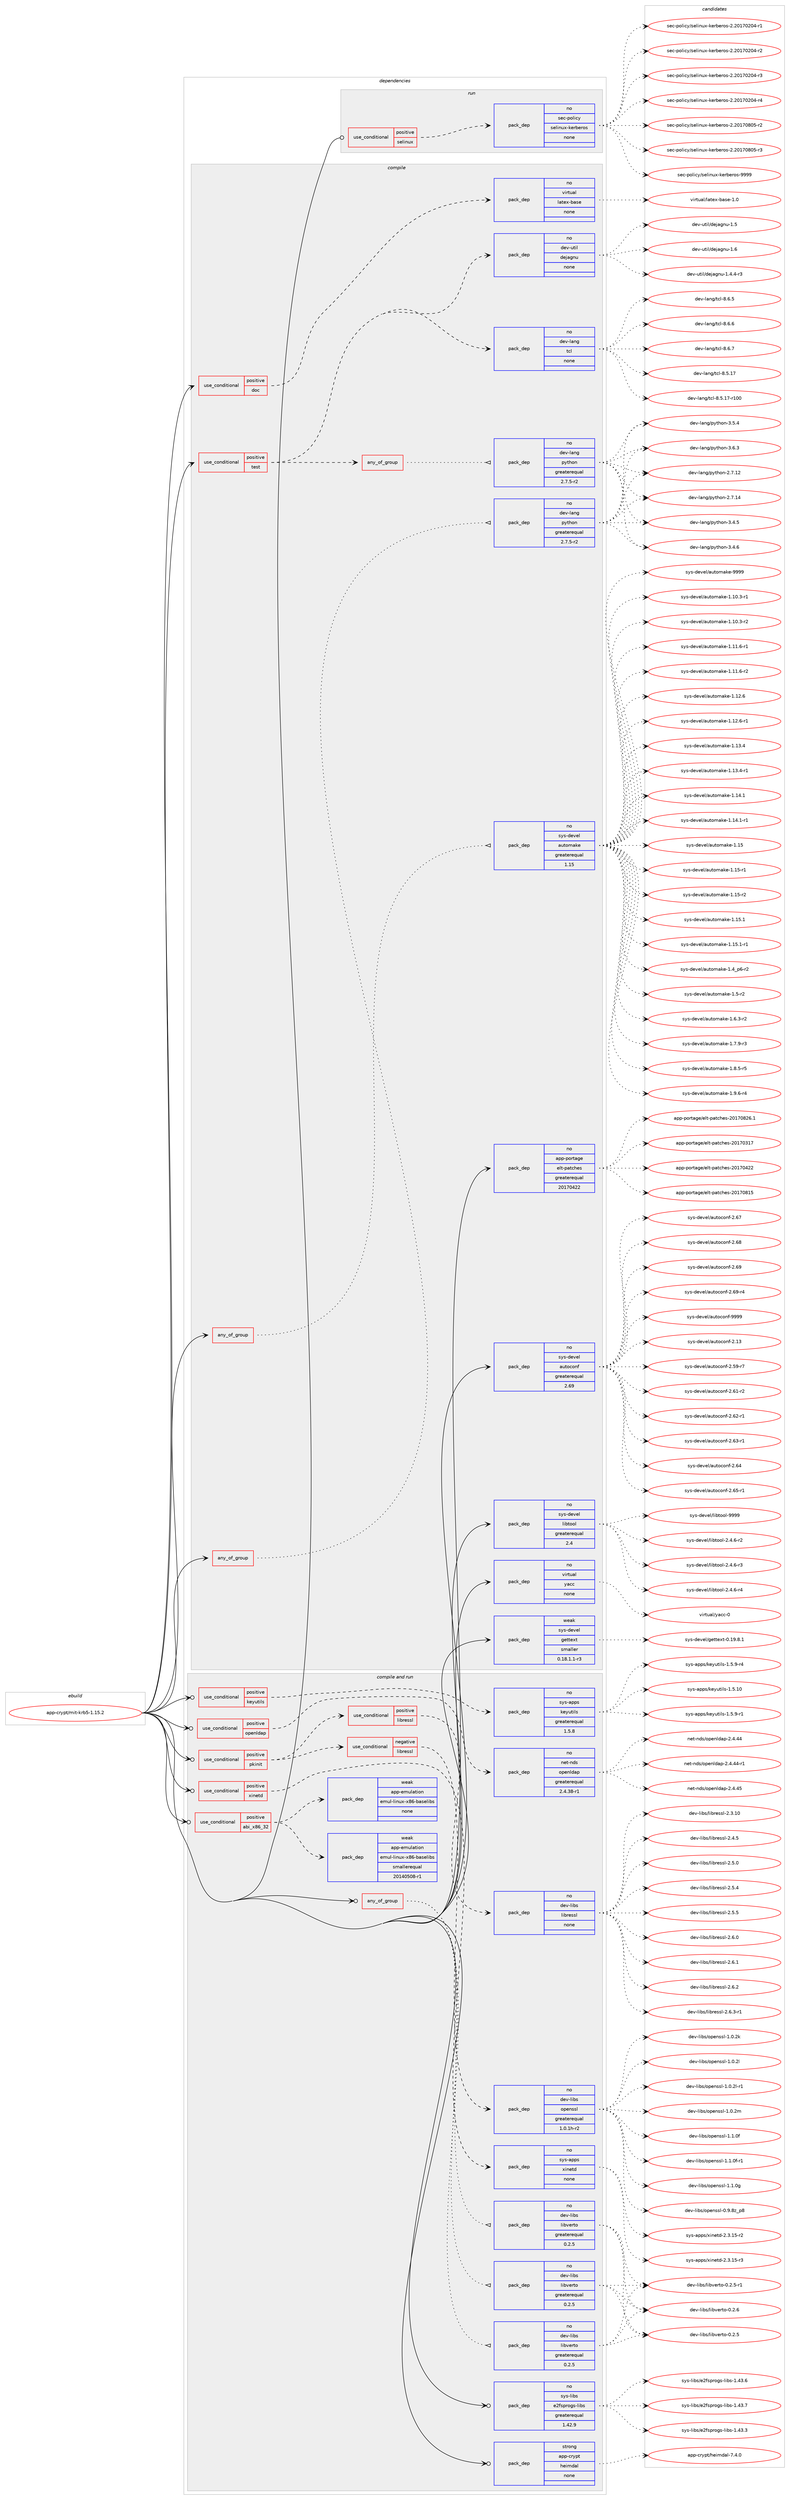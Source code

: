digraph prolog {

# *************
# Graph options
# *************

newrank=true;
concentrate=true;
compound=true;
graph [rankdir=LR,fontname=Helvetica,fontsize=10,ranksep=1.5];#, ranksep=2.5, nodesep=0.2];
edge  [arrowhead=vee];
node  [fontname=Helvetica,fontsize=10];

# **********
# The ebuild
# **********

subgraph cluster_leftcol {
color=gray;
rank=same;
label=<<i>ebuild</i>>;
id [label="app-crypt/mit-krb5-1.15.2", color=red, width=4, href="../app-crypt/mit-krb5-1.15.2.svg"];
}

# ****************
# The dependencies
# ****************

subgraph cluster_midcol {
color=gray;
label=<<i>dependencies</i>>;
subgraph cluster_compile {
fillcolor="#eeeeee";
style=filled;
label=<<i>compile</i>>;
subgraph any268 {
dependency13426 [label=<<TABLE BORDER="0" CELLBORDER="1" CELLSPACING="0" CELLPADDING="4"><TR><TD CELLPADDING="10">any_of_group</TD></TR></TABLE>>, shape=none, color=red];subgraph pack9603 {
dependency13427 [label=<<TABLE BORDER="0" CELLBORDER="1" CELLSPACING="0" CELLPADDING="4" WIDTH="220"><TR><TD ROWSPAN="6" CELLPADDING="30">pack_dep</TD></TR><TR><TD WIDTH="110">no</TD></TR><TR><TD>dev-lang</TD></TR><TR><TD>python</TD></TR><TR><TD>greaterequal</TD></TR><TR><TD>2.7.5-r2</TD></TR></TABLE>>, shape=none, color=blue];
}
dependency13426:e -> dependency13427:w [weight=20,style="dotted",arrowhead="oinv"];
}
id:e -> dependency13426:w [weight=20,style="solid",arrowhead="vee"];
subgraph any269 {
dependency13428 [label=<<TABLE BORDER="0" CELLBORDER="1" CELLSPACING="0" CELLPADDING="4"><TR><TD CELLPADDING="10">any_of_group</TD></TR></TABLE>>, shape=none, color=red];subgraph pack9604 {
dependency13429 [label=<<TABLE BORDER="0" CELLBORDER="1" CELLSPACING="0" CELLPADDING="4" WIDTH="220"><TR><TD ROWSPAN="6" CELLPADDING="30">pack_dep</TD></TR><TR><TD WIDTH="110">no</TD></TR><TR><TD>sys-devel</TD></TR><TR><TD>automake</TD></TR><TR><TD>greaterequal</TD></TR><TR><TD>1.15</TD></TR></TABLE>>, shape=none, color=blue];
}
dependency13428:e -> dependency13429:w [weight=20,style="dotted",arrowhead="oinv"];
}
id:e -> dependency13428:w [weight=20,style="solid",arrowhead="vee"];
subgraph cond3551 {
dependency13430 [label=<<TABLE BORDER="0" CELLBORDER="1" CELLSPACING="0" CELLPADDING="4"><TR><TD ROWSPAN="3" CELLPADDING="10">use_conditional</TD></TR><TR><TD>positive</TD></TR><TR><TD>doc</TD></TR></TABLE>>, shape=none, color=red];
subgraph pack9605 {
dependency13431 [label=<<TABLE BORDER="0" CELLBORDER="1" CELLSPACING="0" CELLPADDING="4" WIDTH="220"><TR><TD ROWSPAN="6" CELLPADDING="30">pack_dep</TD></TR><TR><TD WIDTH="110">no</TD></TR><TR><TD>virtual</TD></TR><TR><TD>latex-base</TD></TR><TR><TD>none</TD></TR><TR><TD></TD></TR></TABLE>>, shape=none, color=blue];
}
dependency13430:e -> dependency13431:w [weight=20,style="dashed",arrowhead="vee"];
}
id:e -> dependency13430:w [weight=20,style="solid",arrowhead="vee"];
subgraph cond3552 {
dependency13432 [label=<<TABLE BORDER="0" CELLBORDER="1" CELLSPACING="0" CELLPADDING="4"><TR><TD ROWSPAN="3" CELLPADDING="10">use_conditional</TD></TR><TR><TD>positive</TD></TR><TR><TD>test</TD></TR></TABLE>>, shape=none, color=red];
subgraph any270 {
dependency13433 [label=<<TABLE BORDER="0" CELLBORDER="1" CELLSPACING="0" CELLPADDING="4"><TR><TD CELLPADDING="10">any_of_group</TD></TR></TABLE>>, shape=none, color=red];subgraph pack9606 {
dependency13434 [label=<<TABLE BORDER="0" CELLBORDER="1" CELLSPACING="0" CELLPADDING="4" WIDTH="220"><TR><TD ROWSPAN="6" CELLPADDING="30">pack_dep</TD></TR><TR><TD WIDTH="110">no</TD></TR><TR><TD>dev-lang</TD></TR><TR><TD>python</TD></TR><TR><TD>greaterequal</TD></TR><TR><TD>2.7.5-r2</TD></TR></TABLE>>, shape=none, color=blue];
}
dependency13433:e -> dependency13434:w [weight=20,style="dotted",arrowhead="oinv"];
}
dependency13432:e -> dependency13433:w [weight=20,style="dashed",arrowhead="vee"];
subgraph pack9607 {
dependency13435 [label=<<TABLE BORDER="0" CELLBORDER="1" CELLSPACING="0" CELLPADDING="4" WIDTH="220"><TR><TD ROWSPAN="6" CELLPADDING="30">pack_dep</TD></TR><TR><TD WIDTH="110">no</TD></TR><TR><TD>dev-lang</TD></TR><TR><TD>tcl</TD></TR><TR><TD>none</TD></TR><TR><TD></TD></TR></TABLE>>, shape=none, color=blue];
}
dependency13432:e -> dependency13435:w [weight=20,style="dashed",arrowhead="vee"];
subgraph pack9608 {
dependency13436 [label=<<TABLE BORDER="0" CELLBORDER="1" CELLSPACING="0" CELLPADDING="4" WIDTH="220"><TR><TD ROWSPAN="6" CELLPADDING="30">pack_dep</TD></TR><TR><TD WIDTH="110">no</TD></TR><TR><TD>dev-util</TD></TR><TR><TD>dejagnu</TD></TR><TR><TD>none</TD></TR><TR><TD></TD></TR></TABLE>>, shape=none, color=blue];
}
dependency13432:e -> dependency13436:w [weight=20,style="dashed",arrowhead="vee"];
}
id:e -> dependency13432:w [weight=20,style="solid",arrowhead="vee"];
subgraph pack9609 {
dependency13437 [label=<<TABLE BORDER="0" CELLBORDER="1" CELLSPACING="0" CELLPADDING="4" WIDTH="220"><TR><TD ROWSPAN="6" CELLPADDING="30">pack_dep</TD></TR><TR><TD WIDTH="110">no</TD></TR><TR><TD>app-portage</TD></TR><TR><TD>elt-patches</TD></TR><TR><TD>greaterequal</TD></TR><TR><TD>20170422</TD></TR></TABLE>>, shape=none, color=blue];
}
id:e -> dependency13437:w [weight=20,style="solid",arrowhead="vee"];
subgraph pack9610 {
dependency13438 [label=<<TABLE BORDER="0" CELLBORDER="1" CELLSPACING="0" CELLPADDING="4" WIDTH="220"><TR><TD ROWSPAN="6" CELLPADDING="30">pack_dep</TD></TR><TR><TD WIDTH="110">no</TD></TR><TR><TD>sys-devel</TD></TR><TR><TD>autoconf</TD></TR><TR><TD>greaterequal</TD></TR><TR><TD>2.69</TD></TR></TABLE>>, shape=none, color=blue];
}
id:e -> dependency13438:w [weight=20,style="solid",arrowhead="vee"];
subgraph pack9611 {
dependency13439 [label=<<TABLE BORDER="0" CELLBORDER="1" CELLSPACING="0" CELLPADDING="4" WIDTH="220"><TR><TD ROWSPAN="6" CELLPADDING="30">pack_dep</TD></TR><TR><TD WIDTH="110">no</TD></TR><TR><TD>sys-devel</TD></TR><TR><TD>libtool</TD></TR><TR><TD>greaterequal</TD></TR><TR><TD>2.4</TD></TR></TABLE>>, shape=none, color=blue];
}
id:e -> dependency13439:w [weight=20,style="solid",arrowhead="vee"];
subgraph pack9612 {
dependency13440 [label=<<TABLE BORDER="0" CELLBORDER="1" CELLSPACING="0" CELLPADDING="4" WIDTH="220"><TR><TD ROWSPAN="6" CELLPADDING="30">pack_dep</TD></TR><TR><TD WIDTH="110">no</TD></TR><TR><TD>virtual</TD></TR><TR><TD>yacc</TD></TR><TR><TD>none</TD></TR><TR><TD></TD></TR></TABLE>>, shape=none, color=blue];
}
id:e -> dependency13440:w [weight=20,style="solid",arrowhead="vee"];
subgraph pack9613 {
dependency13441 [label=<<TABLE BORDER="0" CELLBORDER="1" CELLSPACING="0" CELLPADDING="4" WIDTH="220"><TR><TD ROWSPAN="6" CELLPADDING="30">pack_dep</TD></TR><TR><TD WIDTH="110">weak</TD></TR><TR><TD>sys-devel</TD></TR><TR><TD>gettext</TD></TR><TR><TD>smaller</TD></TR><TR><TD>0.18.1.1-r3</TD></TR></TABLE>>, shape=none, color=blue];
}
id:e -> dependency13441:w [weight=20,style="solid",arrowhead="vee"];
}
subgraph cluster_compileandrun {
fillcolor="#eeeeee";
style=filled;
label=<<i>compile and run</i>>;
subgraph any271 {
dependency13442 [label=<<TABLE BORDER="0" CELLBORDER="1" CELLSPACING="0" CELLPADDING="4"><TR><TD CELLPADDING="10">any_of_group</TD></TR></TABLE>>, shape=none, color=red];subgraph pack9614 {
dependency13443 [label=<<TABLE BORDER="0" CELLBORDER="1" CELLSPACING="0" CELLPADDING="4" WIDTH="220"><TR><TD ROWSPAN="6" CELLPADDING="30">pack_dep</TD></TR><TR><TD WIDTH="110">no</TD></TR><TR><TD>dev-libs</TD></TR><TR><TD>libverto</TD></TR><TR><TD>greaterequal</TD></TR><TR><TD>0.2.5</TD></TR></TABLE>>, shape=none, color=blue];
}
dependency13442:e -> dependency13443:w [weight=20,style="dotted",arrowhead="oinv"];
subgraph pack9615 {
dependency13444 [label=<<TABLE BORDER="0" CELLBORDER="1" CELLSPACING="0" CELLPADDING="4" WIDTH="220"><TR><TD ROWSPAN="6" CELLPADDING="30">pack_dep</TD></TR><TR><TD WIDTH="110">no</TD></TR><TR><TD>dev-libs</TD></TR><TR><TD>libverto</TD></TR><TR><TD>greaterequal</TD></TR><TR><TD>0.2.5</TD></TR></TABLE>>, shape=none, color=blue];
}
dependency13442:e -> dependency13444:w [weight=20,style="dotted",arrowhead="oinv"];
subgraph pack9616 {
dependency13445 [label=<<TABLE BORDER="0" CELLBORDER="1" CELLSPACING="0" CELLPADDING="4" WIDTH="220"><TR><TD ROWSPAN="6" CELLPADDING="30">pack_dep</TD></TR><TR><TD WIDTH="110">no</TD></TR><TR><TD>dev-libs</TD></TR><TR><TD>libverto</TD></TR><TR><TD>greaterequal</TD></TR><TR><TD>0.2.5</TD></TR></TABLE>>, shape=none, color=blue];
}
dependency13442:e -> dependency13445:w [weight=20,style="dotted",arrowhead="oinv"];
}
id:e -> dependency13442:w [weight=20,style="solid",arrowhead="odotvee"];
subgraph cond3553 {
dependency13446 [label=<<TABLE BORDER="0" CELLBORDER="1" CELLSPACING="0" CELLPADDING="4"><TR><TD ROWSPAN="3" CELLPADDING="10">use_conditional</TD></TR><TR><TD>positive</TD></TR><TR><TD>abi_x86_32</TD></TR></TABLE>>, shape=none, color=red];
subgraph pack9617 {
dependency13447 [label=<<TABLE BORDER="0" CELLBORDER="1" CELLSPACING="0" CELLPADDING="4" WIDTH="220"><TR><TD ROWSPAN="6" CELLPADDING="30">pack_dep</TD></TR><TR><TD WIDTH="110">weak</TD></TR><TR><TD>app-emulation</TD></TR><TR><TD>emul-linux-x86-baselibs</TD></TR><TR><TD>smallerequal</TD></TR><TR><TD>20140508-r1</TD></TR></TABLE>>, shape=none, color=blue];
}
dependency13446:e -> dependency13447:w [weight=20,style="dashed",arrowhead="vee"];
subgraph pack9618 {
dependency13448 [label=<<TABLE BORDER="0" CELLBORDER="1" CELLSPACING="0" CELLPADDING="4" WIDTH="220"><TR><TD ROWSPAN="6" CELLPADDING="30">pack_dep</TD></TR><TR><TD WIDTH="110">weak</TD></TR><TR><TD>app-emulation</TD></TR><TR><TD>emul-linux-x86-baselibs</TD></TR><TR><TD>none</TD></TR><TR><TD></TD></TR></TABLE>>, shape=none, color=blue];
}
dependency13446:e -> dependency13448:w [weight=20,style="dashed",arrowhead="vee"];
}
id:e -> dependency13446:w [weight=20,style="solid",arrowhead="odotvee"];
subgraph cond3554 {
dependency13449 [label=<<TABLE BORDER="0" CELLBORDER="1" CELLSPACING="0" CELLPADDING="4"><TR><TD ROWSPAN="3" CELLPADDING="10">use_conditional</TD></TR><TR><TD>positive</TD></TR><TR><TD>keyutils</TD></TR></TABLE>>, shape=none, color=red];
subgraph pack9619 {
dependency13450 [label=<<TABLE BORDER="0" CELLBORDER="1" CELLSPACING="0" CELLPADDING="4" WIDTH="220"><TR><TD ROWSPAN="6" CELLPADDING="30">pack_dep</TD></TR><TR><TD WIDTH="110">no</TD></TR><TR><TD>sys-apps</TD></TR><TR><TD>keyutils</TD></TR><TR><TD>greaterequal</TD></TR><TR><TD>1.5.8</TD></TR></TABLE>>, shape=none, color=blue];
}
dependency13449:e -> dependency13450:w [weight=20,style="dashed",arrowhead="vee"];
}
id:e -> dependency13449:w [weight=20,style="solid",arrowhead="odotvee"];
subgraph cond3555 {
dependency13451 [label=<<TABLE BORDER="0" CELLBORDER="1" CELLSPACING="0" CELLPADDING="4"><TR><TD ROWSPAN="3" CELLPADDING="10">use_conditional</TD></TR><TR><TD>positive</TD></TR><TR><TD>openldap</TD></TR></TABLE>>, shape=none, color=red];
subgraph pack9620 {
dependency13452 [label=<<TABLE BORDER="0" CELLBORDER="1" CELLSPACING="0" CELLPADDING="4" WIDTH="220"><TR><TD ROWSPAN="6" CELLPADDING="30">pack_dep</TD></TR><TR><TD WIDTH="110">no</TD></TR><TR><TD>net-nds</TD></TR><TR><TD>openldap</TD></TR><TR><TD>greaterequal</TD></TR><TR><TD>2.4.38-r1</TD></TR></TABLE>>, shape=none, color=blue];
}
dependency13451:e -> dependency13452:w [weight=20,style="dashed",arrowhead="vee"];
}
id:e -> dependency13451:w [weight=20,style="solid",arrowhead="odotvee"];
subgraph cond3556 {
dependency13453 [label=<<TABLE BORDER="0" CELLBORDER="1" CELLSPACING="0" CELLPADDING="4"><TR><TD ROWSPAN="3" CELLPADDING="10">use_conditional</TD></TR><TR><TD>positive</TD></TR><TR><TD>pkinit</TD></TR></TABLE>>, shape=none, color=red];
subgraph cond3557 {
dependency13454 [label=<<TABLE BORDER="0" CELLBORDER="1" CELLSPACING="0" CELLPADDING="4"><TR><TD ROWSPAN="3" CELLPADDING="10">use_conditional</TD></TR><TR><TD>negative</TD></TR><TR><TD>libressl</TD></TR></TABLE>>, shape=none, color=red];
subgraph pack9621 {
dependency13455 [label=<<TABLE BORDER="0" CELLBORDER="1" CELLSPACING="0" CELLPADDING="4" WIDTH="220"><TR><TD ROWSPAN="6" CELLPADDING="30">pack_dep</TD></TR><TR><TD WIDTH="110">no</TD></TR><TR><TD>dev-libs</TD></TR><TR><TD>openssl</TD></TR><TR><TD>greaterequal</TD></TR><TR><TD>1.0.1h-r2</TD></TR></TABLE>>, shape=none, color=blue];
}
dependency13454:e -> dependency13455:w [weight=20,style="dashed",arrowhead="vee"];
}
dependency13453:e -> dependency13454:w [weight=20,style="dashed",arrowhead="vee"];
subgraph cond3558 {
dependency13456 [label=<<TABLE BORDER="0" CELLBORDER="1" CELLSPACING="0" CELLPADDING="4"><TR><TD ROWSPAN="3" CELLPADDING="10">use_conditional</TD></TR><TR><TD>positive</TD></TR><TR><TD>libressl</TD></TR></TABLE>>, shape=none, color=red];
subgraph pack9622 {
dependency13457 [label=<<TABLE BORDER="0" CELLBORDER="1" CELLSPACING="0" CELLPADDING="4" WIDTH="220"><TR><TD ROWSPAN="6" CELLPADDING="30">pack_dep</TD></TR><TR><TD WIDTH="110">no</TD></TR><TR><TD>dev-libs</TD></TR><TR><TD>libressl</TD></TR><TR><TD>none</TD></TR><TR><TD></TD></TR></TABLE>>, shape=none, color=blue];
}
dependency13456:e -> dependency13457:w [weight=20,style="dashed",arrowhead="vee"];
}
dependency13453:e -> dependency13456:w [weight=20,style="dashed",arrowhead="vee"];
}
id:e -> dependency13453:w [weight=20,style="solid",arrowhead="odotvee"];
subgraph cond3559 {
dependency13458 [label=<<TABLE BORDER="0" CELLBORDER="1" CELLSPACING="0" CELLPADDING="4"><TR><TD ROWSPAN="3" CELLPADDING="10">use_conditional</TD></TR><TR><TD>positive</TD></TR><TR><TD>xinetd</TD></TR></TABLE>>, shape=none, color=red];
subgraph pack9623 {
dependency13459 [label=<<TABLE BORDER="0" CELLBORDER="1" CELLSPACING="0" CELLPADDING="4" WIDTH="220"><TR><TD ROWSPAN="6" CELLPADDING="30">pack_dep</TD></TR><TR><TD WIDTH="110">no</TD></TR><TR><TD>sys-apps</TD></TR><TR><TD>xinetd</TD></TR><TR><TD>none</TD></TR><TR><TD></TD></TR></TABLE>>, shape=none, color=blue];
}
dependency13458:e -> dependency13459:w [weight=20,style="dashed",arrowhead="vee"];
}
id:e -> dependency13458:w [weight=20,style="solid",arrowhead="odotvee"];
subgraph pack9624 {
dependency13460 [label=<<TABLE BORDER="0" CELLBORDER="1" CELLSPACING="0" CELLPADDING="4" WIDTH="220"><TR><TD ROWSPAN="6" CELLPADDING="30">pack_dep</TD></TR><TR><TD WIDTH="110">no</TD></TR><TR><TD>sys-libs</TD></TR><TR><TD>e2fsprogs-libs</TD></TR><TR><TD>greaterequal</TD></TR><TR><TD>1.42.9</TD></TR></TABLE>>, shape=none, color=blue];
}
id:e -> dependency13460:w [weight=20,style="solid",arrowhead="odotvee"];
subgraph pack9625 {
dependency13461 [label=<<TABLE BORDER="0" CELLBORDER="1" CELLSPACING="0" CELLPADDING="4" WIDTH="220"><TR><TD ROWSPAN="6" CELLPADDING="30">pack_dep</TD></TR><TR><TD WIDTH="110">strong</TD></TR><TR><TD>app-crypt</TD></TR><TR><TD>heimdal</TD></TR><TR><TD>none</TD></TR><TR><TD></TD></TR></TABLE>>, shape=none, color=blue];
}
id:e -> dependency13461:w [weight=20,style="solid",arrowhead="odotvee"];
}
subgraph cluster_run {
fillcolor="#eeeeee";
style=filled;
label=<<i>run</i>>;
subgraph cond3560 {
dependency13462 [label=<<TABLE BORDER="0" CELLBORDER="1" CELLSPACING="0" CELLPADDING="4"><TR><TD ROWSPAN="3" CELLPADDING="10">use_conditional</TD></TR><TR><TD>positive</TD></TR><TR><TD>selinux</TD></TR></TABLE>>, shape=none, color=red];
subgraph pack9626 {
dependency13463 [label=<<TABLE BORDER="0" CELLBORDER="1" CELLSPACING="0" CELLPADDING="4" WIDTH="220"><TR><TD ROWSPAN="6" CELLPADDING="30">pack_dep</TD></TR><TR><TD WIDTH="110">no</TD></TR><TR><TD>sec-policy</TD></TR><TR><TD>selinux-kerberos</TD></TR><TR><TD>none</TD></TR><TR><TD></TD></TR></TABLE>>, shape=none, color=blue];
}
dependency13462:e -> dependency13463:w [weight=20,style="dashed",arrowhead="vee"];
}
id:e -> dependency13462:w [weight=20,style="solid",arrowhead="odot"];
}
}

# **************
# The candidates
# **************

subgraph cluster_choices {
rank=same;
color=gray;
label=<<i>candidates</i>>;

subgraph choice9603 {
color=black;
nodesep=1;
choice10010111845108971101034711212111610411111045504655464950 [label="dev-lang/python-2.7.12", color=red, width=4,href="../dev-lang/python-2.7.12.svg"];
choice10010111845108971101034711212111610411111045504655464952 [label="dev-lang/python-2.7.14", color=red, width=4,href="../dev-lang/python-2.7.14.svg"];
choice100101118451089711010347112121116104111110455146524653 [label="dev-lang/python-3.4.5", color=red, width=4,href="../dev-lang/python-3.4.5.svg"];
choice100101118451089711010347112121116104111110455146524654 [label="dev-lang/python-3.4.6", color=red, width=4,href="../dev-lang/python-3.4.6.svg"];
choice100101118451089711010347112121116104111110455146534652 [label="dev-lang/python-3.5.4", color=red, width=4,href="../dev-lang/python-3.5.4.svg"];
choice100101118451089711010347112121116104111110455146544651 [label="dev-lang/python-3.6.3", color=red, width=4,href="../dev-lang/python-3.6.3.svg"];
dependency13427:e -> choice10010111845108971101034711212111610411111045504655464950:w [style=dotted,weight="100"];
dependency13427:e -> choice10010111845108971101034711212111610411111045504655464952:w [style=dotted,weight="100"];
dependency13427:e -> choice100101118451089711010347112121116104111110455146524653:w [style=dotted,weight="100"];
dependency13427:e -> choice100101118451089711010347112121116104111110455146524654:w [style=dotted,weight="100"];
dependency13427:e -> choice100101118451089711010347112121116104111110455146534652:w [style=dotted,weight="100"];
dependency13427:e -> choice100101118451089711010347112121116104111110455146544651:w [style=dotted,weight="100"];
}
subgraph choice9604 {
color=black;
nodesep=1;
choice11512111545100101118101108479711711611110997107101454946494846514511449 [label="sys-devel/automake-1.10.3-r1", color=red, width=4,href="../sys-devel/automake-1.10.3-r1.svg"];
choice11512111545100101118101108479711711611110997107101454946494846514511450 [label="sys-devel/automake-1.10.3-r2", color=red, width=4,href="../sys-devel/automake-1.10.3-r2.svg"];
choice11512111545100101118101108479711711611110997107101454946494946544511449 [label="sys-devel/automake-1.11.6-r1", color=red, width=4,href="../sys-devel/automake-1.11.6-r1.svg"];
choice11512111545100101118101108479711711611110997107101454946494946544511450 [label="sys-devel/automake-1.11.6-r2", color=red, width=4,href="../sys-devel/automake-1.11.6-r2.svg"];
choice1151211154510010111810110847971171161111099710710145494649504654 [label="sys-devel/automake-1.12.6", color=red, width=4,href="../sys-devel/automake-1.12.6.svg"];
choice11512111545100101118101108479711711611110997107101454946495046544511449 [label="sys-devel/automake-1.12.6-r1", color=red, width=4,href="../sys-devel/automake-1.12.6-r1.svg"];
choice1151211154510010111810110847971171161111099710710145494649514652 [label="sys-devel/automake-1.13.4", color=red, width=4,href="../sys-devel/automake-1.13.4.svg"];
choice11512111545100101118101108479711711611110997107101454946495146524511449 [label="sys-devel/automake-1.13.4-r1", color=red, width=4,href="../sys-devel/automake-1.13.4-r1.svg"];
choice1151211154510010111810110847971171161111099710710145494649524649 [label="sys-devel/automake-1.14.1", color=red, width=4,href="../sys-devel/automake-1.14.1.svg"];
choice11512111545100101118101108479711711611110997107101454946495246494511449 [label="sys-devel/automake-1.14.1-r1", color=red, width=4,href="../sys-devel/automake-1.14.1-r1.svg"];
choice115121115451001011181011084797117116111109971071014549464953 [label="sys-devel/automake-1.15", color=red, width=4,href="../sys-devel/automake-1.15.svg"];
choice1151211154510010111810110847971171161111099710710145494649534511449 [label="sys-devel/automake-1.15-r1", color=red, width=4,href="../sys-devel/automake-1.15-r1.svg"];
choice1151211154510010111810110847971171161111099710710145494649534511450 [label="sys-devel/automake-1.15-r2", color=red, width=4,href="../sys-devel/automake-1.15-r2.svg"];
choice1151211154510010111810110847971171161111099710710145494649534649 [label="sys-devel/automake-1.15.1", color=red, width=4,href="../sys-devel/automake-1.15.1.svg"];
choice11512111545100101118101108479711711611110997107101454946495346494511449 [label="sys-devel/automake-1.15.1-r1", color=red, width=4,href="../sys-devel/automake-1.15.1-r1.svg"];
choice115121115451001011181011084797117116111109971071014549465295112544511450 [label="sys-devel/automake-1.4_p6-r2", color=red, width=4,href="../sys-devel/automake-1.4_p6-r2.svg"];
choice11512111545100101118101108479711711611110997107101454946534511450 [label="sys-devel/automake-1.5-r2", color=red, width=4,href="../sys-devel/automake-1.5-r2.svg"];
choice115121115451001011181011084797117116111109971071014549465446514511450 [label="sys-devel/automake-1.6.3-r2", color=red, width=4,href="../sys-devel/automake-1.6.3-r2.svg"];
choice115121115451001011181011084797117116111109971071014549465546574511451 [label="sys-devel/automake-1.7.9-r3", color=red, width=4,href="../sys-devel/automake-1.7.9-r3.svg"];
choice115121115451001011181011084797117116111109971071014549465646534511453 [label="sys-devel/automake-1.8.5-r5", color=red, width=4,href="../sys-devel/automake-1.8.5-r5.svg"];
choice115121115451001011181011084797117116111109971071014549465746544511452 [label="sys-devel/automake-1.9.6-r4", color=red, width=4,href="../sys-devel/automake-1.9.6-r4.svg"];
choice115121115451001011181011084797117116111109971071014557575757 [label="sys-devel/automake-9999", color=red, width=4,href="../sys-devel/automake-9999.svg"];
dependency13429:e -> choice11512111545100101118101108479711711611110997107101454946494846514511449:w [style=dotted,weight="100"];
dependency13429:e -> choice11512111545100101118101108479711711611110997107101454946494846514511450:w [style=dotted,weight="100"];
dependency13429:e -> choice11512111545100101118101108479711711611110997107101454946494946544511449:w [style=dotted,weight="100"];
dependency13429:e -> choice11512111545100101118101108479711711611110997107101454946494946544511450:w [style=dotted,weight="100"];
dependency13429:e -> choice1151211154510010111810110847971171161111099710710145494649504654:w [style=dotted,weight="100"];
dependency13429:e -> choice11512111545100101118101108479711711611110997107101454946495046544511449:w [style=dotted,weight="100"];
dependency13429:e -> choice1151211154510010111810110847971171161111099710710145494649514652:w [style=dotted,weight="100"];
dependency13429:e -> choice11512111545100101118101108479711711611110997107101454946495146524511449:w [style=dotted,weight="100"];
dependency13429:e -> choice1151211154510010111810110847971171161111099710710145494649524649:w [style=dotted,weight="100"];
dependency13429:e -> choice11512111545100101118101108479711711611110997107101454946495246494511449:w [style=dotted,weight="100"];
dependency13429:e -> choice115121115451001011181011084797117116111109971071014549464953:w [style=dotted,weight="100"];
dependency13429:e -> choice1151211154510010111810110847971171161111099710710145494649534511449:w [style=dotted,weight="100"];
dependency13429:e -> choice1151211154510010111810110847971171161111099710710145494649534511450:w [style=dotted,weight="100"];
dependency13429:e -> choice1151211154510010111810110847971171161111099710710145494649534649:w [style=dotted,weight="100"];
dependency13429:e -> choice11512111545100101118101108479711711611110997107101454946495346494511449:w [style=dotted,weight="100"];
dependency13429:e -> choice115121115451001011181011084797117116111109971071014549465295112544511450:w [style=dotted,weight="100"];
dependency13429:e -> choice11512111545100101118101108479711711611110997107101454946534511450:w [style=dotted,weight="100"];
dependency13429:e -> choice115121115451001011181011084797117116111109971071014549465446514511450:w [style=dotted,weight="100"];
dependency13429:e -> choice115121115451001011181011084797117116111109971071014549465546574511451:w [style=dotted,weight="100"];
dependency13429:e -> choice115121115451001011181011084797117116111109971071014549465646534511453:w [style=dotted,weight="100"];
dependency13429:e -> choice115121115451001011181011084797117116111109971071014549465746544511452:w [style=dotted,weight="100"];
dependency13429:e -> choice115121115451001011181011084797117116111109971071014557575757:w [style=dotted,weight="100"];
}
subgraph choice9605 {
color=black;
nodesep=1;
choice11810511411611797108471089711610112045989711510145494648 [label="virtual/latex-base-1.0", color=red, width=4,href="../virtual/latex-base-1.0.svg"];
dependency13431:e -> choice11810511411611797108471089711610112045989711510145494648:w [style=dotted,weight="100"];
}
subgraph choice9606 {
color=black;
nodesep=1;
choice10010111845108971101034711212111610411111045504655464950 [label="dev-lang/python-2.7.12", color=red, width=4,href="../dev-lang/python-2.7.12.svg"];
choice10010111845108971101034711212111610411111045504655464952 [label="dev-lang/python-2.7.14", color=red, width=4,href="../dev-lang/python-2.7.14.svg"];
choice100101118451089711010347112121116104111110455146524653 [label="dev-lang/python-3.4.5", color=red, width=4,href="../dev-lang/python-3.4.5.svg"];
choice100101118451089711010347112121116104111110455146524654 [label="dev-lang/python-3.4.6", color=red, width=4,href="../dev-lang/python-3.4.6.svg"];
choice100101118451089711010347112121116104111110455146534652 [label="dev-lang/python-3.5.4", color=red, width=4,href="../dev-lang/python-3.5.4.svg"];
choice100101118451089711010347112121116104111110455146544651 [label="dev-lang/python-3.6.3", color=red, width=4,href="../dev-lang/python-3.6.3.svg"];
dependency13434:e -> choice10010111845108971101034711212111610411111045504655464950:w [style=dotted,weight="100"];
dependency13434:e -> choice10010111845108971101034711212111610411111045504655464952:w [style=dotted,weight="100"];
dependency13434:e -> choice100101118451089711010347112121116104111110455146524653:w [style=dotted,weight="100"];
dependency13434:e -> choice100101118451089711010347112121116104111110455146524654:w [style=dotted,weight="100"];
dependency13434:e -> choice100101118451089711010347112121116104111110455146534652:w [style=dotted,weight="100"];
dependency13434:e -> choice100101118451089711010347112121116104111110455146544651:w [style=dotted,weight="100"];
}
subgraph choice9607 {
color=black;
nodesep=1;
choice1001011184510897110103471169910845564653464955 [label="dev-lang/tcl-8.5.17", color=red, width=4,href="../dev-lang/tcl-8.5.17.svg"];
choice100101118451089711010347116991084556465346495545114494848 [label="dev-lang/tcl-8.5.17-r100", color=red, width=4,href="../dev-lang/tcl-8.5.17-r100.svg"];
choice10010111845108971101034711699108455646544653 [label="dev-lang/tcl-8.6.5", color=red, width=4,href="../dev-lang/tcl-8.6.5.svg"];
choice10010111845108971101034711699108455646544654 [label="dev-lang/tcl-8.6.6", color=red, width=4,href="../dev-lang/tcl-8.6.6.svg"];
choice10010111845108971101034711699108455646544655 [label="dev-lang/tcl-8.6.7", color=red, width=4,href="../dev-lang/tcl-8.6.7.svg"];
dependency13435:e -> choice1001011184510897110103471169910845564653464955:w [style=dotted,weight="100"];
dependency13435:e -> choice100101118451089711010347116991084556465346495545114494848:w [style=dotted,weight="100"];
dependency13435:e -> choice10010111845108971101034711699108455646544653:w [style=dotted,weight="100"];
dependency13435:e -> choice10010111845108971101034711699108455646544654:w [style=dotted,weight="100"];
dependency13435:e -> choice10010111845108971101034711699108455646544655:w [style=dotted,weight="100"];
}
subgraph choice9608 {
color=black;
nodesep=1;
choice1001011184511711610510847100101106971031101174549465246524511451 [label="dev-util/dejagnu-1.4.4-r3", color=red, width=4,href="../dev-util/dejagnu-1.4.4-r3.svg"];
choice10010111845117116105108471001011069710311011745494653 [label="dev-util/dejagnu-1.5", color=red, width=4,href="../dev-util/dejagnu-1.5.svg"];
choice10010111845117116105108471001011069710311011745494654 [label="dev-util/dejagnu-1.6", color=red, width=4,href="../dev-util/dejagnu-1.6.svg"];
dependency13436:e -> choice1001011184511711610510847100101106971031101174549465246524511451:w [style=dotted,weight="100"];
dependency13436:e -> choice10010111845117116105108471001011069710311011745494653:w [style=dotted,weight="100"];
dependency13436:e -> choice10010111845117116105108471001011069710311011745494654:w [style=dotted,weight="100"];
}
subgraph choice9609 {
color=black;
nodesep=1;
choice97112112451121111141169710310147101108116451129711699104101115455048495548514955 [label="app-portage/elt-patches-20170317", color=red, width=4,href="../app-portage/elt-patches-20170317.svg"];
choice97112112451121111141169710310147101108116451129711699104101115455048495548525050 [label="app-portage/elt-patches-20170422", color=red, width=4,href="../app-portage/elt-patches-20170422.svg"];
choice97112112451121111141169710310147101108116451129711699104101115455048495548564953 [label="app-portage/elt-patches-20170815", color=red, width=4,href="../app-portage/elt-patches-20170815.svg"];
choice971121124511211111411697103101471011081164511297116991041011154550484955485650544649 [label="app-portage/elt-patches-20170826.1", color=red, width=4,href="../app-portage/elt-patches-20170826.1.svg"];
dependency13437:e -> choice97112112451121111141169710310147101108116451129711699104101115455048495548514955:w [style=dotted,weight="100"];
dependency13437:e -> choice97112112451121111141169710310147101108116451129711699104101115455048495548525050:w [style=dotted,weight="100"];
dependency13437:e -> choice97112112451121111141169710310147101108116451129711699104101115455048495548564953:w [style=dotted,weight="100"];
dependency13437:e -> choice971121124511211111411697103101471011081164511297116991041011154550484955485650544649:w [style=dotted,weight="100"];
}
subgraph choice9610 {
color=black;
nodesep=1;
choice115121115451001011181011084797117116111991111101024550464951 [label="sys-devel/autoconf-2.13", color=red, width=4,href="../sys-devel/autoconf-2.13.svg"];
choice1151211154510010111810110847971171161119911111010245504653574511455 [label="sys-devel/autoconf-2.59-r7", color=red, width=4,href="../sys-devel/autoconf-2.59-r7.svg"];
choice1151211154510010111810110847971171161119911111010245504654494511450 [label="sys-devel/autoconf-2.61-r2", color=red, width=4,href="../sys-devel/autoconf-2.61-r2.svg"];
choice1151211154510010111810110847971171161119911111010245504654504511449 [label="sys-devel/autoconf-2.62-r1", color=red, width=4,href="../sys-devel/autoconf-2.62-r1.svg"];
choice1151211154510010111810110847971171161119911111010245504654514511449 [label="sys-devel/autoconf-2.63-r1", color=red, width=4,href="../sys-devel/autoconf-2.63-r1.svg"];
choice115121115451001011181011084797117116111991111101024550465452 [label="sys-devel/autoconf-2.64", color=red, width=4,href="../sys-devel/autoconf-2.64.svg"];
choice1151211154510010111810110847971171161119911111010245504654534511449 [label="sys-devel/autoconf-2.65-r1", color=red, width=4,href="../sys-devel/autoconf-2.65-r1.svg"];
choice115121115451001011181011084797117116111991111101024550465455 [label="sys-devel/autoconf-2.67", color=red, width=4,href="../sys-devel/autoconf-2.67.svg"];
choice115121115451001011181011084797117116111991111101024550465456 [label="sys-devel/autoconf-2.68", color=red, width=4,href="../sys-devel/autoconf-2.68.svg"];
choice115121115451001011181011084797117116111991111101024550465457 [label="sys-devel/autoconf-2.69", color=red, width=4,href="../sys-devel/autoconf-2.69.svg"];
choice1151211154510010111810110847971171161119911111010245504654574511452 [label="sys-devel/autoconf-2.69-r4", color=red, width=4,href="../sys-devel/autoconf-2.69-r4.svg"];
choice115121115451001011181011084797117116111991111101024557575757 [label="sys-devel/autoconf-9999", color=red, width=4,href="../sys-devel/autoconf-9999.svg"];
dependency13438:e -> choice115121115451001011181011084797117116111991111101024550464951:w [style=dotted,weight="100"];
dependency13438:e -> choice1151211154510010111810110847971171161119911111010245504653574511455:w [style=dotted,weight="100"];
dependency13438:e -> choice1151211154510010111810110847971171161119911111010245504654494511450:w [style=dotted,weight="100"];
dependency13438:e -> choice1151211154510010111810110847971171161119911111010245504654504511449:w [style=dotted,weight="100"];
dependency13438:e -> choice1151211154510010111810110847971171161119911111010245504654514511449:w [style=dotted,weight="100"];
dependency13438:e -> choice115121115451001011181011084797117116111991111101024550465452:w [style=dotted,weight="100"];
dependency13438:e -> choice1151211154510010111810110847971171161119911111010245504654534511449:w [style=dotted,weight="100"];
dependency13438:e -> choice115121115451001011181011084797117116111991111101024550465455:w [style=dotted,weight="100"];
dependency13438:e -> choice115121115451001011181011084797117116111991111101024550465456:w [style=dotted,weight="100"];
dependency13438:e -> choice115121115451001011181011084797117116111991111101024550465457:w [style=dotted,weight="100"];
dependency13438:e -> choice1151211154510010111810110847971171161119911111010245504654574511452:w [style=dotted,weight="100"];
dependency13438:e -> choice115121115451001011181011084797117116111991111101024557575757:w [style=dotted,weight="100"];
}
subgraph choice9611 {
color=black;
nodesep=1;
choice1151211154510010111810110847108105981161111111084550465246544511450 [label="sys-devel/libtool-2.4.6-r2", color=red, width=4,href="../sys-devel/libtool-2.4.6-r2.svg"];
choice1151211154510010111810110847108105981161111111084550465246544511451 [label="sys-devel/libtool-2.4.6-r3", color=red, width=4,href="../sys-devel/libtool-2.4.6-r3.svg"];
choice1151211154510010111810110847108105981161111111084550465246544511452 [label="sys-devel/libtool-2.4.6-r4", color=red, width=4,href="../sys-devel/libtool-2.4.6-r4.svg"];
choice1151211154510010111810110847108105981161111111084557575757 [label="sys-devel/libtool-9999", color=red, width=4,href="../sys-devel/libtool-9999.svg"];
dependency13439:e -> choice1151211154510010111810110847108105981161111111084550465246544511450:w [style=dotted,weight="100"];
dependency13439:e -> choice1151211154510010111810110847108105981161111111084550465246544511451:w [style=dotted,weight="100"];
dependency13439:e -> choice1151211154510010111810110847108105981161111111084550465246544511452:w [style=dotted,weight="100"];
dependency13439:e -> choice1151211154510010111810110847108105981161111111084557575757:w [style=dotted,weight="100"];
}
subgraph choice9612 {
color=black;
nodesep=1;
choice11810511411611797108471219799994548 [label="virtual/yacc-0", color=red, width=4,href="../virtual/yacc-0.svg"];
dependency13440:e -> choice11810511411611797108471219799994548:w [style=dotted,weight="100"];
}
subgraph choice9613 {
color=black;
nodesep=1;
choice1151211154510010111810110847103101116116101120116454846495746564649 [label="sys-devel/gettext-0.19.8.1", color=red, width=4,href="../sys-devel/gettext-0.19.8.1.svg"];
dependency13441:e -> choice1151211154510010111810110847103101116116101120116454846495746564649:w [style=dotted,weight="100"];
}
subgraph choice9614 {
color=black;
nodesep=1;
choice10010111845108105981154710810598118101114116111454846504653 [label="dev-libs/libverto-0.2.5", color=red, width=4,href="../dev-libs/libverto-0.2.5.svg"];
choice100101118451081059811547108105981181011141161114548465046534511449 [label="dev-libs/libverto-0.2.5-r1", color=red, width=4,href="../dev-libs/libverto-0.2.5-r1.svg"];
choice10010111845108105981154710810598118101114116111454846504654 [label="dev-libs/libverto-0.2.6", color=red, width=4,href="../dev-libs/libverto-0.2.6.svg"];
dependency13443:e -> choice10010111845108105981154710810598118101114116111454846504653:w [style=dotted,weight="100"];
dependency13443:e -> choice100101118451081059811547108105981181011141161114548465046534511449:w [style=dotted,weight="100"];
dependency13443:e -> choice10010111845108105981154710810598118101114116111454846504654:w [style=dotted,weight="100"];
}
subgraph choice9615 {
color=black;
nodesep=1;
choice10010111845108105981154710810598118101114116111454846504653 [label="dev-libs/libverto-0.2.5", color=red, width=4,href="../dev-libs/libverto-0.2.5.svg"];
choice100101118451081059811547108105981181011141161114548465046534511449 [label="dev-libs/libverto-0.2.5-r1", color=red, width=4,href="../dev-libs/libverto-0.2.5-r1.svg"];
choice10010111845108105981154710810598118101114116111454846504654 [label="dev-libs/libverto-0.2.6", color=red, width=4,href="../dev-libs/libverto-0.2.6.svg"];
dependency13444:e -> choice10010111845108105981154710810598118101114116111454846504653:w [style=dotted,weight="100"];
dependency13444:e -> choice100101118451081059811547108105981181011141161114548465046534511449:w [style=dotted,weight="100"];
dependency13444:e -> choice10010111845108105981154710810598118101114116111454846504654:w [style=dotted,weight="100"];
}
subgraph choice9616 {
color=black;
nodesep=1;
choice10010111845108105981154710810598118101114116111454846504653 [label="dev-libs/libverto-0.2.5", color=red, width=4,href="../dev-libs/libverto-0.2.5.svg"];
choice100101118451081059811547108105981181011141161114548465046534511449 [label="dev-libs/libverto-0.2.5-r1", color=red, width=4,href="../dev-libs/libverto-0.2.5-r1.svg"];
choice10010111845108105981154710810598118101114116111454846504654 [label="dev-libs/libverto-0.2.6", color=red, width=4,href="../dev-libs/libverto-0.2.6.svg"];
dependency13445:e -> choice10010111845108105981154710810598118101114116111454846504653:w [style=dotted,weight="100"];
dependency13445:e -> choice100101118451081059811547108105981181011141161114548465046534511449:w [style=dotted,weight="100"];
dependency13445:e -> choice10010111845108105981154710810598118101114116111454846504654:w [style=dotted,weight="100"];
}
subgraph choice9617 {
color=black;
nodesep=1;
}
subgraph choice9618 {
color=black;
nodesep=1;
}
subgraph choice9619 {
color=black;
nodesep=1;
choice11512111545971121121154710710112111711610510811545494653464948 [label="sys-apps/keyutils-1.5.10", color=red, width=4,href="../sys-apps/keyutils-1.5.10.svg"];
choice1151211154597112112115471071011211171161051081154549465346574511449 [label="sys-apps/keyutils-1.5.9-r1", color=red, width=4,href="../sys-apps/keyutils-1.5.9-r1.svg"];
choice1151211154597112112115471071011211171161051081154549465346574511452 [label="sys-apps/keyutils-1.5.9-r4", color=red, width=4,href="../sys-apps/keyutils-1.5.9-r4.svg"];
dependency13450:e -> choice11512111545971121121154710710112111711610510811545494653464948:w [style=dotted,weight="100"];
dependency13450:e -> choice1151211154597112112115471071011211171161051081154549465346574511449:w [style=dotted,weight="100"];
dependency13450:e -> choice1151211154597112112115471071011211171161051081154549465346574511452:w [style=dotted,weight="100"];
}
subgraph choice9620 {
color=black;
nodesep=1;
choice11010111645110100115471111121011101081009711245504652465252 [label="net-nds/openldap-2.4.44", color=red, width=4,href="../net-nds/openldap-2.4.44.svg"];
choice110101116451101001154711111210111010810097112455046524652524511449 [label="net-nds/openldap-2.4.44-r1", color=red, width=4,href="../net-nds/openldap-2.4.44-r1.svg"];
choice11010111645110100115471111121011101081009711245504652465253 [label="net-nds/openldap-2.4.45", color=red, width=4,href="../net-nds/openldap-2.4.45.svg"];
dependency13452:e -> choice11010111645110100115471111121011101081009711245504652465252:w [style=dotted,weight="100"];
dependency13452:e -> choice110101116451101001154711111210111010810097112455046524652524511449:w [style=dotted,weight="100"];
dependency13452:e -> choice11010111645110100115471111121011101081009711245504652465253:w [style=dotted,weight="100"];
}
subgraph choice9621 {
color=black;
nodesep=1;
choice1001011184510810598115471111121011101151151084548465746561229511256 [label="dev-libs/openssl-0.9.8z_p8", color=red, width=4,href="../dev-libs/openssl-0.9.8z_p8.svg"];
choice100101118451081059811547111112101110115115108454946484650107 [label="dev-libs/openssl-1.0.2k", color=red, width=4,href="../dev-libs/openssl-1.0.2k.svg"];
choice100101118451081059811547111112101110115115108454946484650108 [label="dev-libs/openssl-1.0.2l", color=red, width=4,href="../dev-libs/openssl-1.0.2l.svg"];
choice1001011184510810598115471111121011101151151084549464846501084511449 [label="dev-libs/openssl-1.0.2l-r1", color=red, width=4,href="../dev-libs/openssl-1.0.2l-r1.svg"];
choice100101118451081059811547111112101110115115108454946484650109 [label="dev-libs/openssl-1.0.2m", color=red, width=4,href="../dev-libs/openssl-1.0.2m.svg"];
choice100101118451081059811547111112101110115115108454946494648102 [label="dev-libs/openssl-1.1.0f", color=red, width=4,href="../dev-libs/openssl-1.1.0f.svg"];
choice1001011184510810598115471111121011101151151084549464946481024511449 [label="dev-libs/openssl-1.1.0f-r1", color=red, width=4,href="../dev-libs/openssl-1.1.0f-r1.svg"];
choice100101118451081059811547111112101110115115108454946494648103 [label="dev-libs/openssl-1.1.0g", color=red, width=4,href="../dev-libs/openssl-1.1.0g.svg"];
dependency13455:e -> choice1001011184510810598115471111121011101151151084548465746561229511256:w [style=dotted,weight="100"];
dependency13455:e -> choice100101118451081059811547111112101110115115108454946484650107:w [style=dotted,weight="100"];
dependency13455:e -> choice100101118451081059811547111112101110115115108454946484650108:w [style=dotted,weight="100"];
dependency13455:e -> choice1001011184510810598115471111121011101151151084549464846501084511449:w [style=dotted,weight="100"];
dependency13455:e -> choice100101118451081059811547111112101110115115108454946484650109:w [style=dotted,weight="100"];
dependency13455:e -> choice100101118451081059811547111112101110115115108454946494648102:w [style=dotted,weight="100"];
dependency13455:e -> choice1001011184510810598115471111121011101151151084549464946481024511449:w [style=dotted,weight="100"];
dependency13455:e -> choice100101118451081059811547111112101110115115108454946494648103:w [style=dotted,weight="100"];
}
subgraph choice9622 {
color=black;
nodesep=1;
choice1001011184510810598115471081059811410111511510845504651464948 [label="dev-libs/libressl-2.3.10", color=red, width=4,href="../dev-libs/libressl-2.3.10.svg"];
choice10010111845108105981154710810598114101115115108455046524653 [label="dev-libs/libressl-2.4.5", color=red, width=4,href="../dev-libs/libressl-2.4.5.svg"];
choice10010111845108105981154710810598114101115115108455046534648 [label="dev-libs/libressl-2.5.0", color=red, width=4,href="../dev-libs/libressl-2.5.0.svg"];
choice10010111845108105981154710810598114101115115108455046534652 [label="dev-libs/libressl-2.5.4", color=red, width=4,href="../dev-libs/libressl-2.5.4.svg"];
choice10010111845108105981154710810598114101115115108455046534653 [label="dev-libs/libressl-2.5.5", color=red, width=4,href="../dev-libs/libressl-2.5.5.svg"];
choice10010111845108105981154710810598114101115115108455046544648 [label="dev-libs/libressl-2.6.0", color=red, width=4,href="../dev-libs/libressl-2.6.0.svg"];
choice10010111845108105981154710810598114101115115108455046544649 [label="dev-libs/libressl-2.6.1", color=red, width=4,href="../dev-libs/libressl-2.6.1.svg"];
choice10010111845108105981154710810598114101115115108455046544650 [label="dev-libs/libressl-2.6.2", color=red, width=4,href="../dev-libs/libressl-2.6.2.svg"];
choice100101118451081059811547108105981141011151151084550465446514511449 [label="dev-libs/libressl-2.6.3-r1", color=red, width=4,href="../dev-libs/libressl-2.6.3-r1.svg"];
dependency13457:e -> choice1001011184510810598115471081059811410111511510845504651464948:w [style=dotted,weight="100"];
dependency13457:e -> choice10010111845108105981154710810598114101115115108455046524653:w [style=dotted,weight="100"];
dependency13457:e -> choice10010111845108105981154710810598114101115115108455046534648:w [style=dotted,weight="100"];
dependency13457:e -> choice10010111845108105981154710810598114101115115108455046534652:w [style=dotted,weight="100"];
dependency13457:e -> choice10010111845108105981154710810598114101115115108455046534653:w [style=dotted,weight="100"];
dependency13457:e -> choice10010111845108105981154710810598114101115115108455046544648:w [style=dotted,weight="100"];
dependency13457:e -> choice10010111845108105981154710810598114101115115108455046544649:w [style=dotted,weight="100"];
dependency13457:e -> choice10010111845108105981154710810598114101115115108455046544650:w [style=dotted,weight="100"];
dependency13457:e -> choice100101118451081059811547108105981141011151151084550465446514511449:w [style=dotted,weight="100"];
}
subgraph choice9623 {
color=black;
nodesep=1;
choice115121115459711211211547120105110101116100455046514649534511450 [label="sys-apps/xinetd-2.3.15-r2", color=red, width=4,href="../sys-apps/xinetd-2.3.15-r2.svg"];
choice115121115459711211211547120105110101116100455046514649534511451 [label="sys-apps/xinetd-2.3.15-r3", color=red, width=4,href="../sys-apps/xinetd-2.3.15-r3.svg"];
dependency13459:e -> choice115121115459711211211547120105110101116100455046514649534511450:w [style=dotted,weight="100"];
dependency13459:e -> choice115121115459711211211547120105110101116100455046514649534511451:w [style=dotted,weight="100"];
}
subgraph choice9624 {
color=black;
nodesep=1;
choice11512111545108105981154710150102115112114111103115451081059811545494652514651 [label="sys-libs/e2fsprogs-libs-1.43.3", color=red, width=4,href="../sys-libs/e2fsprogs-libs-1.43.3.svg"];
choice11512111545108105981154710150102115112114111103115451081059811545494652514654 [label="sys-libs/e2fsprogs-libs-1.43.6", color=red, width=4,href="../sys-libs/e2fsprogs-libs-1.43.6.svg"];
choice11512111545108105981154710150102115112114111103115451081059811545494652514655 [label="sys-libs/e2fsprogs-libs-1.43.7", color=red, width=4,href="../sys-libs/e2fsprogs-libs-1.43.7.svg"];
dependency13460:e -> choice11512111545108105981154710150102115112114111103115451081059811545494652514651:w [style=dotted,weight="100"];
dependency13460:e -> choice11512111545108105981154710150102115112114111103115451081059811545494652514654:w [style=dotted,weight="100"];
dependency13460:e -> choice11512111545108105981154710150102115112114111103115451081059811545494652514655:w [style=dotted,weight="100"];
}
subgraph choice9625 {
color=black;
nodesep=1;
choice9711211245991141211121164710410110510910097108455546524648 [label="app-crypt/heimdal-7.4.0", color=red, width=4,href="../app-crypt/heimdal-7.4.0.svg"];
dependency13461:e -> choice9711211245991141211121164710410110510910097108455546524648:w [style=dotted,weight="100"];
}
subgraph choice9626 {
color=black;
nodesep=1;
choice11510199451121111081059912147115101108105110117120451071011149810111411111545504650484955485048524511449 [label="sec-policy/selinux-kerberos-2.20170204-r1", color=red, width=4,href="../sec-policy/selinux-kerberos-2.20170204-r1.svg"];
choice11510199451121111081059912147115101108105110117120451071011149810111411111545504650484955485048524511450 [label="sec-policy/selinux-kerberos-2.20170204-r2", color=red, width=4,href="../sec-policy/selinux-kerberos-2.20170204-r2.svg"];
choice11510199451121111081059912147115101108105110117120451071011149810111411111545504650484955485048524511451 [label="sec-policy/selinux-kerberos-2.20170204-r3", color=red, width=4,href="../sec-policy/selinux-kerberos-2.20170204-r3.svg"];
choice11510199451121111081059912147115101108105110117120451071011149810111411111545504650484955485048524511452 [label="sec-policy/selinux-kerberos-2.20170204-r4", color=red, width=4,href="../sec-policy/selinux-kerberos-2.20170204-r4.svg"];
choice11510199451121111081059912147115101108105110117120451071011149810111411111545504650484955485648534511450 [label="sec-policy/selinux-kerberos-2.20170805-r2", color=red, width=4,href="../sec-policy/selinux-kerberos-2.20170805-r2.svg"];
choice11510199451121111081059912147115101108105110117120451071011149810111411111545504650484955485648534511451 [label="sec-policy/selinux-kerberos-2.20170805-r3", color=red, width=4,href="../sec-policy/selinux-kerberos-2.20170805-r3.svg"];
choice1151019945112111108105991214711510110810511011712045107101114981011141111154557575757 [label="sec-policy/selinux-kerberos-9999", color=red, width=4,href="../sec-policy/selinux-kerberos-9999.svg"];
dependency13463:e -> choice11510199451121111081059912147115101108105110117120451071011149810111411111545504650484955485048524511449:w [style=dotted,weight="100"];
dependency13463:e -> choice11510199451121111081059912147115101108105110117120451071011149810111411111545504650484955485048524511450:w [style=dotted,weight="100"];
dependency13463:e -> choice11510199451121111081059912147115101108105110117120451071011149810111411111545504650484955485048524511451:w [style=dotted,weight="100"];
dependency13463:e -> choice11510199451121111081059912147115101108105110117120451071011149810111411111545504650484955485048524511452:w [style=dotted,weight="100"];
dependency13463:e -> choice11510199451121111081059912147115101108105110117120451071011149810111411111545504650484955485648534511450:w [style=dotted,weight="100"];
dependency13463:e -> choice11510199451121111081059912147115101108105110117120451071011149810111411111545504650484955485648534511451:w [style=dotted,weight="100"];
dependency13463:e -> choice1151019945112111108105991214711510110810511011712045107101114981011141111154557575757:w [style=dotted,weight="100"];
}
}

}
